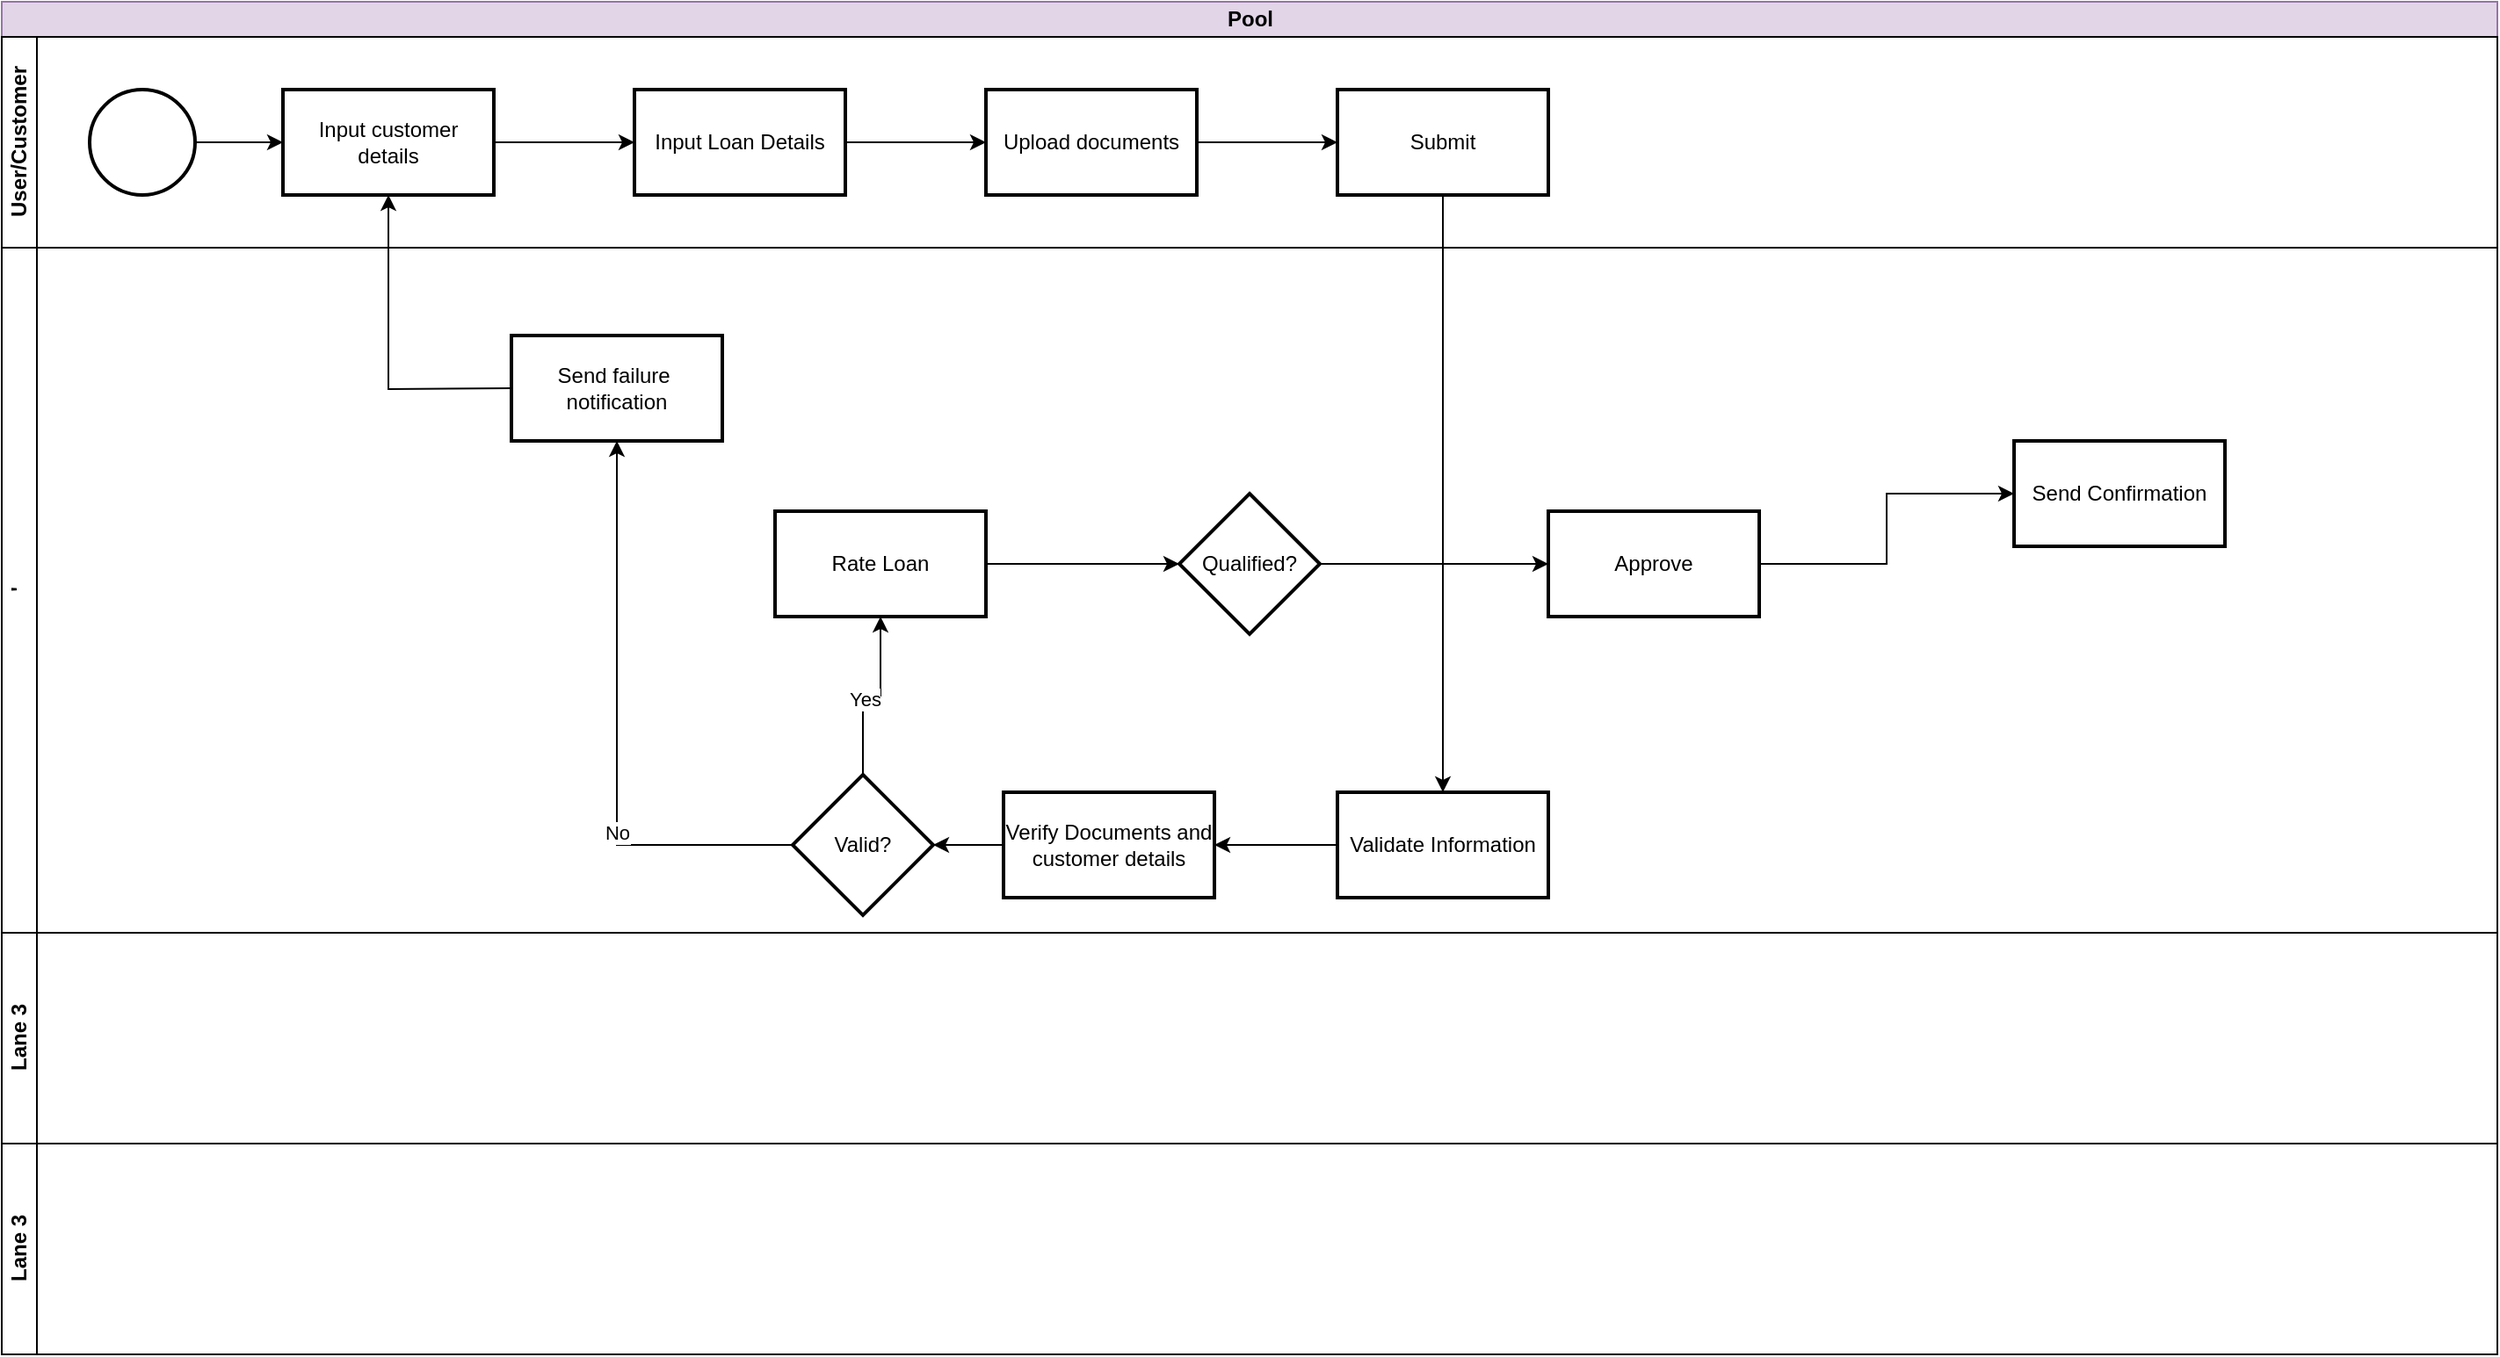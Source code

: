 <mxfile version="22.1.2" type="github">
  <diagram name="Page-1" id="kogMGHTS_VCdVLMgwtnD">
    <mxGraphModel dx="1050" dy="534" grid="1" gridSize="10" guides="1" tooltips="1" connect="1" arrows="1" fold="1" page="1" pageScale="1" pageWidth="850" pageHeight="1100" math="0" shadow="0">
      <root>
        <mxCell id="0" />
        <mxCell id="1" parent="0" />
        <mxCell id="CIXLt-_Uxg8v1NCuZv6B-1" value="Pool" style="swimlane;childLayout=stackLayout;resizeParent=1;resizeParentMax=0;horizontal=1;startSize=20;horizontalStack=0;html=1;fillColor=#e1d5e7;strokeColor=#9673a6;" vertex="1" parent="1">
          <mxGeometry x="130" width="1420" height="770" as="geometry" />
        </mxCell>
        <mxCell id="CIXLt-_Uxg8v1NCuZv6B-2" value="User/Customer" style="swimlane;startSize=20;horizontal=0;html=1;" vertex="1" parent="CIXLt-_Uxg8v1NCuZv6B-1">
          <mxGeometry y="20" width="1420" height="120" as="geometry" />
        </mxCell>
        <mxCell id="CIXLt-_Uxg8v1NCuZv6B-8" value="" style="edgeStyle=orthogonalEdgeStyle;rounded=0;orthogonalLoop=1;jettySize=auto;html=1;" edge="1" parent="CIXLt-_Uxg8v1NCuZv6B-2" source="CIXLt-_Uxg8v1NCuZv6B-6" target="CIXLt-_Uxg8v1NCuZv6B-7">
          <mxGeometry relative="1" as="geometry" />
        </mxCell>
        <mxCell id="CIXLt-_Uxg8v1NCuZv6B-6" value="" style="strokeWidth=2;html=1;shape=mxgraph.flowchart.start_2;whiteSpace=wrap;" vertex="1" parent="CIXLt-_Uxg8v1NCuZv6B-2">
          <mxGeometry x="50" y="30" width="60" height="60" as="geometry" />
        </mxCell>
        <mxCell id="CIXLt-_Uxg8v1NCuZv6B-10" value="" style="edgeStyle=orthogonalEdgeStyle;rounded=0;orthogonalLoop=1;jettySize=auto;html=1;" edge="1" parent="CIXLt-_Uxg8v1NCuZv6B-2" source="CIXLt-_Uxg8v1NCuZv6B-7" target="CIXLt-_Uxg8v1NCuZv6B-9">
          <mxGeometry relative="1" as="geometry" />
        </mxCell>
        <mxCell id="CIXLt-_Uxg8v1NCuZv6B-7" value="Input customer &lt;br&gt;details" style="whiteSpace=wrap;html=1;strokeWidth=2;" vertex="1" parent="CIXLt-_Uxg8v1NCuZv6B-2">
          <mxGeometry x="160" y="30" width="120" height="60" as="geometry" />
        </mxCell>
        <mxCell id="CIXLt-_Uxg8v1NCuZv6B-12" value="" style="edgeStyle=orthogonalEdgeStyle;rounded=0;orthogonalLoop=1;jettySize=auto;html=1;" edge="1" parent="CIXLt-_Uxg8v1NCuZv6B-2" source="CIXLt-_Uxg8v1NCuZv6B-9" target="CIXLt-_Uxg8v1NCuZv6B-11">
          <mxGeometry relative="1" as="geometry" />
        </mxCell>
        <mxCell id="CIXLt-_Uxg8v1NCuZv6B-9" value="Input Loan Details" style="whiteSpace=wrap;html=1;strokeWidth=2;" vertex="1" parent="CIXLt-_Uxg8v1NCuZv6B-2">
          <mxGeometry x="360" y="30" width="120" height="60" as="geometry" />
        </mxCell>
        <mxCell id="CIXLt-_Uxg8v1NCuZv6B-16" value="" style="edgeStyle=orthogonalEdgeStyle;rounded=0;orthogonalLoop=1;jettySize=auto;html=1;" edge="1" parent="CIXLt-_Uxg8v1NCuZv6B-2" source="CIXLt-_Uxg8v1NCuZv6B-11" target="CIXLt-_Uxg8v1NCuZv6B-15">
          <mxGeometry relative="1" as="geometry" />
        </mxCell>
        <mxCell id="CIXLt-_Uxg8v1NCuZv6B-11" value="Upload documents" style="whiteSpace=wrap;html=1;strokeWidth=2;" vertex="1" parent="CIXLt-_Uxg8v1NCuZv6B-2">
          <mxGeometry x="560" y="30" width="120" height="60" as="geometry" />
        </mxCell>
        <mxCell id="CIXLt-_Uxg8v1NCuZv6B-15" value="Submit" style="whiteSpace=wrap;html=1;strokeWidth=2;" vertex="1" parent="CIXLt-_Uxg8v1NCuZv6B-2">
          <mxGeometry x="760" y="30" width="120" height="60" as="geometry" />
        </mxCell>
        <mxCell id="CIXLt-_Uxg8v1NCuZv6B-3" value="&#39;" style="swimlane;startSize=20;horizontal=0;html=1;" vertex="1" parent="CIXLt-_Uxg8v1NCuZv6B-1">
          <mxGeometry y="140" width="1420" height="390" as="geometry" />
        </mxCell>
        <mxCell id="CIXLt-_Uxg8v1NCuZv6B-20" value="" style="edgeStyle=orthogonalEdgeStyle;rounded=0;orthogonalLoop=1;jettySize=auto;html=1;" edge="1" parent="CIXLt-_Uxg8v1NCuZv6B-3" source="CIXLt-_Uxg8v1NCuZv6B-17" target="CIXLt-_Uxg8v1NCuZv6B-19">
          <mxGeometry relative="1" as="geometry" />
        </mxCell>
        <mxCell id="CIXLt-_Uxg8v1NCuZv6B-17" value="Validate Information" style="whiteSpace=wrap;html=1;strokeWidth=2;" vertex="1" parent="CIXLt-_Uxg8v1NCuZv6B-3">
          <mxGeometry x="760" y="310" width="120" height="60" as="geometry" />
        </mxCell>
        <mxCell id="CIXLt-_Uxg8v1NCuZv6B-22" value="" style="edgeStyle=orthogonalEdgeStyle;rounded=0;orthogonalLoop=1;jettySize=auto;html=1;" edge="1" parent="CIXLt-_Uxg8v1NCuZv6B-3" source="CIXLt-_Uxg8v1NCuZv6B-19" target="CIXLt-_Uxg8v1NCuZv6B-21">
          <mxGeometry relative="1" as="geometry" />
        </mxCell>
        <mxCell id="CIXLt-_Uxg8v1NCuZv6B-19" value="Verify Documents and customer details" style="whiteSpace=wrap;html=1;strokeWidth=2;" vertex="1" parent="CIXLt-_Uxg8v1NCuZv6B-3">
          <mxGeometry x="570" y="310" width="120" height="60" as="geometry" />
        </mxCell>
        <mxCell id="CIXLt-_Uxg8v1NCuZv6B-26" value="" style="edgeStyle=orthogonalEdgeStyle;rounded=0;orthogonalLoop=1;jettySize=auto;html=1;" edge="1" parent="CIXLt-_Uxg8v1NCuZv6B-3" source="CIXLt-_Uxg8v1NCuZv6B-21" target="CIXLt-_Uxg8v1NCuZv6B-25">
          <mxGeometry relative="1" as="geometry" />
        </mxCell>
        <mxCell id="CIXLt-_Uxg8v1NCuZv6B-28" value="No" style="edgeLabel;html=1;align=center;verticalAlign=middle;resizable=0;points=[];" vertex="1" connectable="0" parent="CIXLt-_Uxg8v1NCuZv6B-26">
          <mxGeometry x="-0.349" relative="1" as="geometry">
            <mxPoint as="offset" />
          </mxGeometry>
        </mxCell>
        <mxCell id="CIXLt-_Uxg8v1NCuZv6B-30" value="" style="edgeStyle=orthogonalEdgeStyle;rounded=0;orthogonalLoop=1;jettySize=auto;html=1;" edge="1" parent="CIXLt-_Uxg8v1NCuZv6B-3" source="CIXLt-_Uxg8v1NCuZv6B-21" target="CIXLt-_Uxg8v1NCuZv6B-29">
          <mxGeometry relative="1" as="geometry" />
        </mxCell>
        <mxCell id="CIXLt-_Uxg8v1NCuZv6B-39" value="Yes" style="edgeLabel;html=1;align=center;verticalAlign=middle;resizable=0;points=[];" vertex="1" connectable="0" parent="CIXLt-_Uxg8v1NCuZv6B-30">
          <mxGeometry x="-0.129" y="-1" relative="1" as="geometry">
            <mxPoint as="offset" />
          </mxGeometry>
        </mxCell>
        <mxCell id="CIXLt-_Uxg8v1NCuZv6B-21" value="Valid?" style="rhombus;whiteSpace=wrap;html=1;strokeWidth=2;" vertex="1" parent="CIXLt-_Uxg8v1NCuZv6B-3">
          <mxGeometry x="450" y="300" width="80" height="80" as="geometry" />
        </mxCell>
        <mxCell id="CIXLt-_Uxg8v1NCuZv6B-25" value="Send failure&amp;nbsp;&lt;br&gt;notification" style="whiteSpace=wrap;html=1;strokeWidth=2;" vertex="1" parent="CIXLt-_Uxg8v1NCuZv6B-3">
          <mxGeometry x="290" y="50" width="120" height="60" as="geometry" />
        </mxCell>
        <mxCell id="CIXLt-_Uxg8v1NCuZv6B-34" value="" style="edgeStyle=orthogonalEdgeStyle;rounded=0;orthogonalLoop=1;jettySize=auto;html=1;" edge="1" parent="CIXLt-_Uxg8v1NCuZv6B-3" source="CIXLt-_Uxg8v1NCuZv6B-29" target="CIXLt-_Uxg8v1NCuZv6B-33">
          <mxGeometry relative="1" as="geometry" />
        </mxCell>
        <mxCell id="CIXLt-_Uxg8v1NCuZv6B-29" value="Rate Loan" style="whiteSpace=wrap;html=1;strokeWidth=2;" vertex="1" parent="CIXLt-_Uxg8v1NCuZv6B-3">
          <mxGeometry x="440" y="150" width="120" height="60" as="geometry" />
        </mxCell>
        <mxCell id="CIXLt-_Uxg8v1NCuZv6B-33" value="Qualified?" style="rhombus;whiteSpace=wrap;html=1;strokeWidth=2;" vertex="1" parent="CIXLt-_Uxg8v1NCuZv6B-3">
          <mxGeometry x="670" y="140" width="80" height="80" as="geometry" />
        </mxCell>
        <mxCell id="CIXLt-_Uxg8v1NCuZv6B-38" value="" style="edgeStyle=orthogonalEdgeStyle;rounded=0;orthogonalLoop=1;jettySize=auto;html=1;" edge="1" parent="CIXLt-_Uxg8v1NCuZv6B-3" source="CIXLt-_Uxg8v1NCuZv6B-35" target="CIXLt-_Uxg8v1NCuZv6B-37">
          <mxGeometry relative="1" as="geometry" />
        </mxCell>
        <mxCell id="CIXLt-_Uxg8v1NCuZv6B-35" value="Approve" style="whiteSpace=wrap;html=1;strokeWidth=2;" vertex="1" parent="CIXLt-_Uxg8v1NCuZv6B-3">
          <mxGeometry x="880" y="150" width="120" height="60" as="geometry" />
        </mxCell>
        <mxCell id="CIXLt-_Uxg8v1NCuZv6B-37" value="Send Confirmation" style="whiteSpace=wrap;html=1;strokeWidth=2;" vertex="1" parent="CIXLt-_Uxg8v1NCuZv6B-3">
          <mxGeometry x="1145" y="110" width="120" height="60" as="geometry" />
        </mxCell>
        <mxCell id="CIXLt-_Uxg8v1NCuZv6B-36" value="" style="edgeStyle=elbowEdgeStyle;rounded=0;orthogonalLoop=1;jettySize=auto;html=1;jumpStyle=arc;jumpSize=26;" edge="1" parent="CIXLt-_Uxg8v1NCuZv6B-3" source="CIXLt-_Uxg8v1NCuZv6B-33" target="CIXLt-_Uxg8v1NCuZv6B-35">
          <mxGeometry relative="1" as="geometry" />
        </mxCell>
        <mxCell id="CIXLt-_Uxg8v1NCuZv6B-4" value="Lane 3" style="swimlane;startSize=20;horizontal=0;html=1;" vertex="1" parent="CIXLt-_Uxg8v1NCuZv6B-1">
          <mxGeometry y="530" width="1420" height="120" as="geometry" />
        </mxCell>
        <mxCell id="CIXLt-_Uxg8v1NCuZv6B-5" value="Lane 3" style="swimlane;startSize=20;horizontal=0;html=1;" vertex="1" parent="CIXLt-_Uxg8v1NCuZv6B-1">
          <mxGeometry y="650" width="1420" height="120" as="geometry" />
        </mxCell>
        <mxCell id="CIXLt-_Uxg8v1NCuZv6B-18" value="" style="edgeStyle=orthogonalEdgeStyle;rounded=0;orthogonalLoop=1;jettySize=auto;html=1;" edge="1" parent="CIXLt-_Uxg8v1NCuZv6B-1" source="CIXLt-_Uxg8v1NCuZv6B-15" target="CIXLt-_Uxg8v1NCuZv6B-17">
          <mxGeometry relative="1" as="geometry" />
        </mxCell>
        <mxCell id="CIXLt-_Uxg8v1NCuZv6B-23" value="" style="edgeStyle=orthogonalEdgeStyle;rounded=0;orthogonalLoop=1;jettySize=auto;html=1;entryX=0.5;entryY=1;entryDx=0;entryDy=0;" edge="1" parent="CIXLt-_Uxg8v1NCuZv6B-1" target="CIXLt-_Uxg8v1NCuZv6B-7">
          <mxGeometry relative="1" as="geometry">
            <mxPoint x="290" y="220" as="sourcePoint" />
          </mxGeometry>
        </mxCell>
      </root>
    </mxGraphModel>
  </diagram>
</mxfile>
